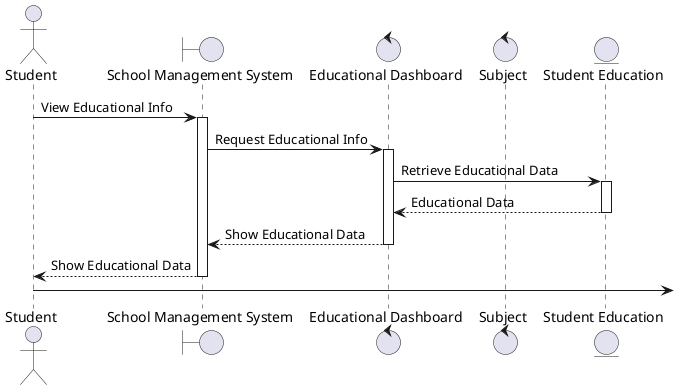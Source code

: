 @startuml School Management System

actor Student
boundary "School Management System" as SchoolManagementSystem
control "Educational Dashboard" as EducationalDashboard
control Subject
entity "Student Education" as Education

Student -> SchoolManagementSystem : View Educational Info
activate SchoolManagementSystem
SchoolManagementSystem -> EducationalDashboard : Request Educational Info
activate EducationalDashboard
EducationalDashboard -> Education : Retrieve Educational Data
activate Education
Education --> EducationalDashboard : Educational Data
deactivate Education
EducationalDashboard --> SchoolManagementSystem : Show Educational Data
deactivate EducationalDashboard
SchoolManagementSystem --> Student : Show Educational Data
deactivate SchoolManagementSystem


Student -> 


@enduml